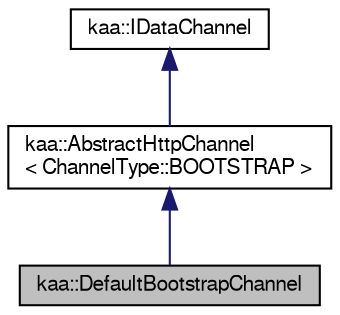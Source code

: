 digraph "kaa::DefaultBootstrapChannel"
{
  bgcolor="transparent";
  edge [fontname="FreeSans",fontsize="10",labelfontname="FreeSans",labelfontsize="10"];
  node [fontname="FreeSans",fontsize="10",shape=record];
  Node1 [label="kaa::DefaultBootstrapChannel",height=0.2,width=0.4,color="black", fillcolor="grey75", style="filled" fontcolor="black"];
  Node2 -> Node1 [dir="back",color="midnightblue",fontsize="10",style="solid",fontname="FreeSans"];
  Node2 [label="kaa::AbstractHttpChannel\l\< ChannelType::BOOTSTRAP \>",height=0.2,width=0.4,color="black",URL="$classkaa_1_1AbstractHttpChannel.html"];
  Node3 -> Node2 [dir="back",color="midnightblue",fontsize="10",style="solid",fontname="FreeSans"];
  Node3 [label="kaa::IDataChannel",height=0.2,width=0.4,color="black",URL="$classkaa_1_1IDataChannel.html"];
}
